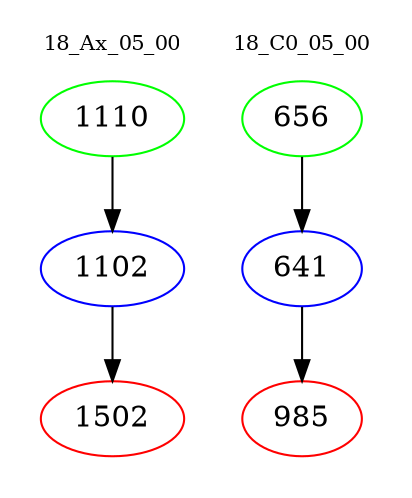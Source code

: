 digraph{
subgraph cluster_0 {
color = white
label = "18_Ax_05_00";
fontsize=10;
T0_1110 [label="1110", color="green"]
T0_1110 -> T0_1102 [color="black"]
T0_1102 [label="1102", color="blue"]
T0_1102 -> T0_1502 [color="black"]
T0_1502 [label="1502", color="red"]
}
subgraph cluster_1 {
color = white
label = "18_C0_05_00";
fontsize=10;
T1_656 [label="656", color="green"]
T1_656 -> T1_641 [color="black"]
T1_641 [label="641", color="blue"]
T1_641 -> T1_985 [color="black"]
T1_985 [label="985", color="red"]
}
}
